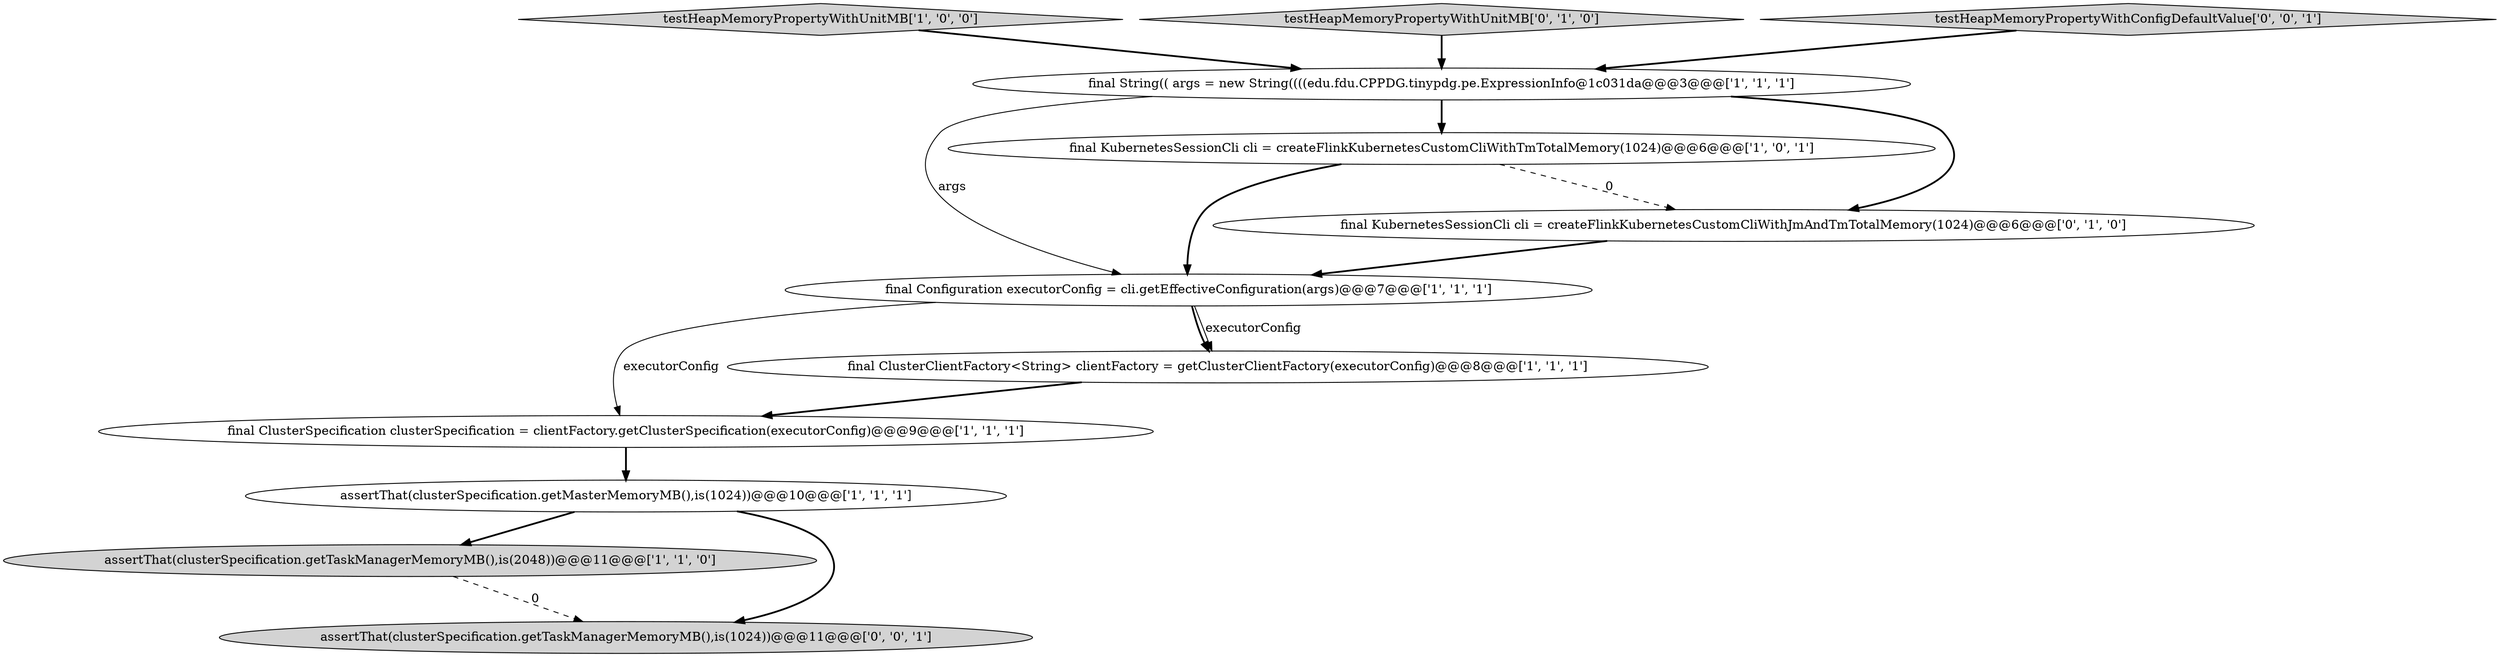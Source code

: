 digraph {
0 [style = filled, label = "testHeapMemoryPropertyWithUnitMB['1', '0', '0']", fillcolor = lightgray, shape = diamond image = "AAA0AAABBB1BBB"];
8 [style = filled, label = "testHeapMemoryPropertyWithUnitMB['0', '1', '0']", fillcolor = lightgray, shape = diamond image = "AAA0AAABBB2BBB"];
1 [style = filled, label = "final ClusterSpecification clusterSpecification = clientFactory.getClusterSpecification(executorConfig)@@@9@@@['1', '1', '1']", fillcolor = white, shape = ellipse image = "AAA0AAABBB1BBB"];
6 [style = filled, label = "assertThat(clusterSpecification.getTaskManagerMemoryMB(),is(2048))@@@11@@@['1', '1', '0']", fillcolor = lightgray, shape = ellipse image = "AAA0AAABBB1BBB"];
2 [style = filled, label = "final KubernetesSessionCli cli = createFlinkKubernetesCustomCliWithTmTotalMemory(1024)@@@6@@@['1', '0', '1']", fillcolor = white, shape = ellipse image = "AAA0AAABBB1BBB"];
4 [style = filled, label = "final ClusterClientFactory<String> clientFactory = getClusterClientFactory(executorConfig)@@@8@@@['1', '1', '1']", fillcolor = white, shape = ellipse image = "AAA0AAABBB1BBB"];
3 [style = filled, label = "assertThat(clusterSpecification.getMasterMemoryMB(),is(1024))@@@10@@@['1', '1', '1']", fillcolor = white, shape = ellipse image = "AAA0AAABBB1BBB"];
5 [style = filled, label = "final String(( args = new String((((edu.fdu.CPPDG.tinypdg.pe.ExpressionInfo@1c031da@@@3@@@['1', '1', '1']", fillcolor = white, shape = ellipse image = "AAA0AAABBB1BBB"];
11 [style = filled, label = "assertThat(clusterSpecification.getTaskManagerMemoryMB(),is(1024))@@@11@@@['0', '0', '1']", fillcolor = lightgray, shape = ellipse image = "AAA0AAABBB3BBB"];
7 [style = filled, label = "final Configuration executorConfig = cli.getEffectiveConfiguration(args)@@@7@@@['1', '1', '1']", fillcolor = white, shape = ellipse image = "AAA0AAABBB1BBB"];
9 [style = filled, label = "final KubernetesSessionCli cli = createFlinkKubernetesCustomCliWithJmAndTmTotalMemory(1024)@@@6@@@['0', '1', '0']", fillcolor = white, shape = ellipse image = "AAA1AAABBB2BBB"];
10 [style = filled, label = "testHeapMemoryPropertyWithConfigDefaultValue['0', '0', '1']", fillcolor = lightgray, shape = diamond image = "AAA0AAABBB3BBB"];
5->2 [style = bold, label=""];
7->1 [style = solid, label="executorConfig"];
2->9 [style = dashed, label="0"];
1->3 [style = bold, label=""];
6->11 [style = dashed, label="0"];
7->4 [style = solid, label="executorConfig"];
0->5 [style = bold, label=""];
3->11 [style = bold, label=""];
7->4 [style = bold, label=""];
8->5 [style = bold, label=""];
5->9 [style = bold, label=""];
10->5 [style = bold, label=""];
5->7 [style = solid, label="args"];
2->7 [style = bold, label=""];
4->1 [style = bold, label=""];
3->6 [style = bold, label=""];
9->7 [style = bold, label=""];
}
